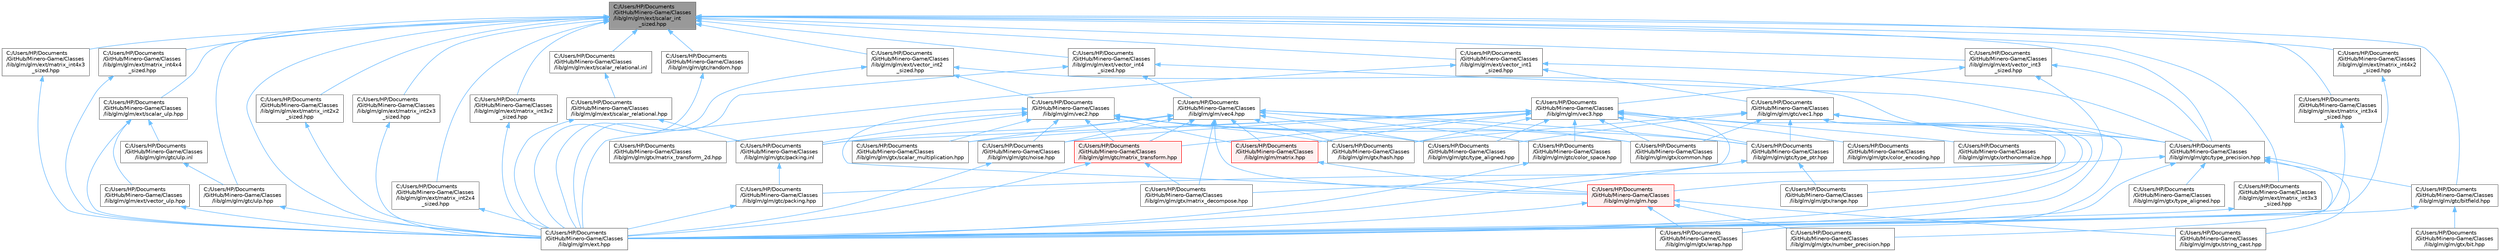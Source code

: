 digraph "C:/Users/HP/Documents/GitHub/Minero-Game/Classes/lib/glm/glm/ext/scalar_int_sized.hpp"
{
 // LATEX_PDF_SIZE
  bgcolor="transparent";
  edge [fontname=Helvetica,fontsize=10,labelfontname=Helvetica,labelfontsize=10];
  node [fontname=Helvetica,fontsize=10,shape=box,height=0.2,width=0.4];
  Node1 [id="Node000001",label="C:/Users/HP/Documents\l/GitHub/Minero-Game/Classes\l/lib/glm/glm/ext/scalar_int\l_sized.hpp",height=0.2,width=0.4,color="gray40", fillcolor="grey60", style="filled", fontcolor="black",tooltip=" "];
  Node1 -> Node2 [id="edge235_Node000001_Node000002",dir="back",color="steelblue1",style="solid",tooltip=" "];
  Node2 [id="Node000002",label="C:/Users/HP/Documents\l/GitHub/Minero-Game/Classes\l/lib/glm/glm/ext.hpp",height=0.2,width=0.4,color="grey40", fillcolor="white", style="filled",URL="$_classes_2lib_2glm_2glm_2ext_8hpp.html",tooltip=" "];
  Node1 -> Node3 [id="edge236_Node000001_Node000003",dir="back",color="steelblue1",style="solid",tooltip=" "];
  Node3 [id="Node000003",label="C:/Users/HP/Documents\l/GitHub/Minero-Game/Classes\l/lib/glm/glm/ext/matrix_int2x2\l_sized.hpp",height=0.2,width=0.4,color="grey40", fillcolor="white", style="filled",URL="$_classes_2lib_2glm_2glm_2ext_2matrix__int2x2__sized_8hpp.html",tooltip=" "];
  Node3 -> Node2 [id="edge237_Node000003_Node000002",dir="back",color="steelblue1",style="solid",tooltip=" "];
  Node1 -> Node4 [id="edge238_Node000001_Node000004",dir="back",color="steelblue1",style="solid",tooltip=" "];
  Node4 [id="Node000004",label="C:/Users/HP/Documents\l/GitHub/Minero-Game/Classes\l/lib/glm/glm/ext/matrix_int2x3\l_sized.hpp",height=0.2,width=0.4,color="grey40", fillcolor="white", style="filled",URL="$_classes_2lib_2glm_2glm_2ext_2matrix__int2x3__sized_8hpp.html",tooltip=" "];
  Node4 -> Node2 [id="edge239_Node000004_Node000002",dir="back",color="steelblue1",style="solid",tooltip=" "];
  Node1 -> Node5 [id="edge240_Node000001_Node000005",dir="back",color="steelblue1",style="solid",tooltip=" "];
  Node5 [id="Node000005",label="C:/Users/HP/Documents\l/GitHub/Minero-Game/Classes\l/lib/glm/glm/ext/matrix_int2x4\l_sized.hpp",height=0.2,width=0.4,color="grey40", fillcolor="white", style="filled",URL="$_classes_2lib_2glm_2glm_2ext_2matrix__int2x4__sized_8hpp.html",tooltip=" "];
  Node5 -> Node2 [id="edge241_Node000005_Node000002",dir="back",color="steelblue1",style="solid",tooltip=" "];
  Node1 -> Node6 [id="edge242_Node000001_Node000006",dir="back",color="steelblue1",style="solid",tooltip=" "];
  Node6 [id="Node000006",label="C:/Users/HP/Documents\l/GitHub/Minero-Game/Classes\l/lib/glm/glm/ext/matrix_int3x2\l_sized.hpp",height=0.2,width=0.4,color="grey40", fillcolor="white", style="filled",URL="$_classes_2lib_2glm_2glm_2ext_2matrix__int3x2__sized_8hpp.html",tooltip=" "];
  Node6 -> Node2 [id="edge243_Node000006_Node000002",dir="back",color="steelblue1",style="solid",tooltip=" "];
  Node1 -> Node7 [id="edge244_Node000001_Node000007",dir="back",color="steelblue1",style="solid",tooltip=" "];
  Node7 [id="Node000007",label="C:/Users/HP/Documents\l/GitHub/Minero-Game/Classes\l/lib/glm/glm/ext/matrix_int3x3\l_sized.hpp",height=0.2,width=0.4,color="grey40", fillcolor="white", style="filled",URL="$_classes_2lib_2glm_2glm_2ext_2matrix__int3x3__sized_8hpp.html",tooltip=" "];
  Node7 -> Node2 [id="edge245_Node000007_Node000002",dir="back",color="steelblue1",style="solid",tooltip=" "];
  Node1 -> Node8 [id="edge246_Node000001_Node000008",dir="back",color="steelblue1",style="solid",tooltip=" "];
  Node8 [id="Node000008",label="C:/Users/HP/Documents\l/GitHub/Minero-Game/Classes\l/lib/glm/glm/ext/matrix_int3x4\l_sized.hpp",height=0.2,width=0.4,color="grey40", fillcolor="white", style="filled",URL="$_classes_2lib_2glm_2glm_2ext_2matrix__int3x4__sized_8hpp.html",tooltip=" "];
  Node8 -> Node2 [id="edge247_Node000008_Node000002",dir="back",color="steelblue1",style="solid",tooltip=" "];
  Node1 -> Node9 [id="edge248_Node000001_Node000009",dir="back",color="steelblue1",style="solid",tooltip=" "];
  Node9 [id="Node000009",label="C:/Users/HP/Documents\l/GitHub/Minero-Game/Classes\l/lib/glm/glm/ext/matrix_int4x2\l_sized.hpp",height=0.2,width=0.4,color="grey40", fillcolor="white", style="filled",URL="$_classes_2lib_2glm_2glm_2ext_2matrix__int4x2__sized_8hpp.html",tooltip=" "];
  Node9 -> Node2 [id="edge249_Node000009_Node000002",dir="back",color="steelblue1",style="solid",tooltip=" "];
  Node1 -> Node10 [id="edge250_Node000001_Node000010",dir="back",color="steelblue1",style="solid",tooltip=" "];
  Node10 [id="Node000010",label="C:/Users/HP/Documents\l/GitHub/Minero-Game/Classes\l/lib/glm/glm/ext/matrix_int4x3\l_sized.hpp",height=0.2,width=0.4,color="grey40", fillcolor="white", style="filled",URL="$_classes_2lib_2glm_2glm_2ext_2matrix__int4x3__sized_8hpp.html",tooltip=" "];
  Node10 -> Node2 [id="edge251_Node000010_Node000002",dir="back",color="steelblue1",style="solid",tooltip=" "];
  Node1 -> Node11 [id="edge252_Node000001_Node000011",dir="back",color="steelblue1",style="solid",tooltip=" "];
  Node11 [id="Node000011",label="C:/Users/HP/Documents\l/GitHub/Minero-Game/Classes\l/lib/glm/glm/ext/matrix_int4x4\l_sized.hpp",height=0.2,width=0.4,color="grey40", fillcolor="white", style="filled",URL="$_classes_2lib_2glm_2glm_2ext_2matrix__int4x4__sized_8hpp.html",tooltip=" "];
  Node11 -> Node2 [id="edge253_Node000011_Node000002",dir="back",color="steelblue1",style="solid",tooltip=" "];
  Node1 -> Node12 [id="edge254_Node000001_Node000012",dir="back",color="steelblue1",style="solid",tooltip=" "];
  Node12 [id="Node000012",label="C:/Users/HP/Documents\l/GitHub/Minero-Game/Classes\l/lib/glm/glm/ext/scalar_relational.inl",height=0.2,width=0.4,color="grey40", fillcolor="white", style="filled",URL="$_classes_2lib_2glm_2glm_2ext_2scalar__relational_8inl.html",tooltip=" "];
  Node12 -> Node13 [id="edge255_Node000012_Node000013",dir="back",color="steelblue1",style="solid",tooltip=" "];
  Node13 [id="Node000013",label="C:/Users/HP/Documents\l/GitHub/Minero-Game/Classes\l/lib/glm/glm/ext/scalar_relational.hpp",height=0.2,width=0.4,color="grey40", fillcolor="white", style="filled",URL="$_classes_2lib_2glm_2glm_2ext_2scalar__relational_8hpp.html",tooltip=" "];
  Node13 -> Node2 [id="edge256_Node000013_Node000002",dir="back",color="steelblue1",style="solid",tooltip=" "];
  Node13 -> Node14 [id="edge257_Node000013_Node000014",dir="back",color="steelblue1",style="solid",tooltip=" "];
  Node14 [id="Node000014",label="C:/Users/HP/Documents\l/GitHub/Minero-Game/Classes\l/lib/glm/glm/gtc/packing.inl",height=0.2,width=0.4,color="grey40", fillcolor="white", style="filled",URL="$_classes_2lib_2glm_2glm_2gtc_2packing_8inl.html",tooltip=" "];
  Node14 -> Node15 [id="edge258_Node000014_Node000015",dir="back",color="steelblue1",style="solid",tooltip=" "];
  Node15 [id="Node000015",label="C:/Users/HP/Documents\l/GitHub/Minero-Game/Classes\l/lib/glm/glm/gtc/packing.hpp",height=0.2,width=0.4,color="grey40", fillcolor="white", style="filled",URL="$_classes_2lib_2glm_2glm_2gtc_2packing_8hpp.html",tooltip=" "];
  Node15 -> Node2 [id="edge259_Node000015_Node000002",dir="back",color="steelblue1",style="solid",tooltip=" "];
  Node1 -> Node16 [id="edge260_Node000001_Node000016",dir="back",color="steelblue1",style="solid",tooltip=" "];
  Node16 [id="Node000016",label="C:/Users/HP/Documents\l/GitHub/Minero-Game/Classes\l/lib/glm/glm/ext/scalar_ulp.hpp",height=0.2,width=0.4,color="grey40", fillcolor="white", style="filled",URL="$_classes_2lib_2glm_2glm_2ext_2scalar__ulp_8hpp.html",tooltip=" "];
  Node16 -> Node2 [id="edge261_Node000016_Node000002",dir="back",color="steelblue1",style="solid",tooltip=" "];
  Node16 -> Node17 [id="edge262_Node000016_Node000017",dir="back",color="steelblue1",style="solid",tooltip=" "];
  Node17 [id="Node000017",label="C:/Users/HP/Documents\l/GitHub/Minero-Game/Classes\l/lib/glm/glm/ext/vector_ulp.hpp",height=0.2,width=0.4,color="grey40", fillcolor="white", style="filled",URL="$_classes_2lib_2glm_2glm_2ext_2vector__ulp_8hpp.html",tooltip=" "];
  Node17 -> Node2 [id="edge263_Node000017_Node000002",dir="back",color="steelblue1",style="solid",tooltip=" "];
  Node16 -> Node18 [id="edge264_Node000016_Node000018",dir="back",color="steelblue1",style="solid",tooltip=" "];
  Node18 [id="Node000018",label="C:/Users/HP/Documents\l/GitHub/Minero-Game/Classes\l/lib/glm/glm/gtc/ulp.inl",height=0.2,width=0.4,color="grey40", fillcolor="white", style="filled",URL="$_classes_2lib_2glm_2glm_2gtc_2ulp_8inl.html",tooltip=" "];
  Node18 -> Node19 [id="edge265_Node000018_Node000019",dir="back",color="steelblue1",style="solid",tooltip=" "];
  Node19 [id="Node000019",label="C:/Users/HP/Documents\l/GitHub/Minero-Game/Classes\l/lib/glm/glm/gtc/ulp.hpp",height=0.2,width=0.4,color="grey40", fillcolor="white", style="filled",URL="$_classes_2lib_2glm_2glm_2gtc_2ulp_8hpp.html",tooltip=" "];
  Node19 -> Node2 [id="edge266_Node000019_Node000002",dir="back",color="steelblue1",style="solid",tooltip=" "];
  Node1 -> Node20 [id="edge267_Node000001_Node000020",dir="back",color="steelblue1",style="solid",tooltip=" "];
  Node20 [id="Node000020",label="C:/Users/HP/Documents\l/GitHub/Minero-Game/Classes\l/lib/glm/glm/ext/vector_int1\l_sized.hpp",height=0.2,width=0.4,color="grey40", fillcolor="white", style="filled",URL="$_classes_2lib_2glm_2glm_2ext_2vector__int1__sized_8hpp.html",tooltip=" "];
  Node20 -> Node2 [id="edge268_Node000020_Node000002",dir="back",color="steelblue1",style="solid",tooltip=" "];
  Node20 -> Node21 [id="edge269_Node000020_Node000021",dir="back",color="steelblue1",style="solid",tooltip=" "];
  Node21 [id="Node000021",label="C:/Users/HP/Documents\l/GitHub/Minero-Game/Classes\l/lib/glm/glm/gtc/type_precision.hpp",height=0.2,width=0.4,color="grey40", fillcolor="white", style="filled",URL="$_classes_2lib_2glm_2glm_2gtc_2type__precision_8hpp.html",tooltip=" "];
  Node21 -> Node2 [id="edge270_Node000021_Node000002",dir="back",color="steelblue1",style="solid",tooltip=" "];
  Node21 -> Node22 [id="edge271_Node000021_Node000022",dir="back",color="steelblue1",style="solid",tooltip=" "];
  Node22 [id="Node000022",label="C:/Users/HP/Documents\l/GitHub/Minero-Game/Classes\l/lib/glm/glm/gtc/bitfield.hpp",height=0.2,width=0.4,color="grey40", fillcolor="white", style="filled",URL="$_classes_2lib_2glm_2glm_2gtc_2bitfield_8hpp.html",tooltip=" "];
  Node22 -> Node2 [id="edge272_Node000022_Node000002",dir="back",color="steelblue1",style="solid",tooltip=" "];
  Node22 -> Node23 [id="edge273_Node000022_Node000023",dir="back",color="steelblue1",style="solid",tooltip=" "];
  Node23 [id="Node000023",label="C:/Users/HP/Documents\l/GitHub/Minero-Game/Classes\l/lib/glm/glm/gtx/bit.hpp",height=0.2,width=0.4,color="grey40", fillcolor="white", style="filled",URL="$_classes_2lib_2glm_2glm_2gtx_2bit_8hpp.html",tooltip=" "];
  Node21 -> Node15 [id="edge274_Node000021_Node000015",dir="back",color="steelblue1",style="solid",tooltip=" "];
  Node21 -> Node24 [id="edge275_Node000021_Node000024",dir="back",color="steelblue1",style="solid",tooltip=" "];
  Node24 [id="Node000024",label="C:/Users/HP/Documents\l/GitHub/Minero-Game/Classes\l/lib/glm/glm/gtx/number_precision.hpp",height=0.2,width=0.4,color="grey40", fillcolor="white", style="filled",URL="$_classes_2lib_2glm_2glm_2gtx_2number__precision_8hpp.html",tooltip=" "];
  Node21 -> Node25 [id="edge276_Node000021_Node000025",dir="back",color="steelblue1",style="solid",tooltip=" "];
  Node25 [id="Node000025",label="C:/Users/HP/Documents\l/GitHub/Minero-Game/Classes\l/lib/glm/glm/gtx/string_cast.hpp",height=0.2,width=0.4,color="grey40", fillcolor="white", style="filled",URL="$_classes_2lib_2glm_2glm_2gtx_2string__cast_8hpp.html",tooltip=" "];
  Node21 -> Node26 [id="edge277_Node000021_Node000026",dir="back",color="steelblue1",style="solid",tooltip=" "];
  Node26 [id="Node000026",label="C:/Users/HP/Documents\l/GitHub/Minero-Game/Classes\l/lib/glm/glm/gtx/type_aligned.hpp",height=0.2,width=0.4,color="grey40", fillcolor="white", style="filled",URL="$_classes_2lib_2glm_2glm_2gtx_2type__aligned_8hpp.html",tooltip=" "];
  Node20 -> Node27 [id="edge278_Node000020_Node000027",dir="back",color="steelblue1",style="solid",tooltip=" "];
  Node27 [id="Node000027",label="C:/Users/HP/Documents\l/GitHub/Minero-Game/Classes\l/lib/glm/glm/gtc/vec1.hpp",height=0.2,width=0.4,color="grey40", fillcolor="white", style="filled",URL="$_classes_2lib_2glm_2glm_2gtc_2vec1_8hpp.html",tooltip=" "];
  Node27 -> Node2 [id="edge279_Node000027_Node000002",dir="back",color="steelblue1",style="solid",tooltip=" "];
  Node27 -> Node28 [id="edge280_Node000027_Node000028",dir="back",color="steelblue1",style="solid",tooltip=" "];
  Node28 [id="Node000028",label="C:/Users/HP/Documents\l/GitHub/Minero-Game/Classes\l/lib/glm/glm/gtc/type_aligned.hpp",height=0.2,width=0.4,color="grey40", fillcolor="white", style="filled",URL="$_classes_2lib_2glm_2glm_2gtc_2type__aligned_8hpp.html",tooltip=" "];
  Node27 -> Node21 [id="edge281_Node000027_Node000021",dir="back",color="steelblue1",style="solid",tooltip=" "];
  Node27 -> Node29 [id="edge282_Node000027_Node000029",dir="back",color="steelblue1",style="solid",tooltip=" "];
  Node29 [id="Node000029",label="C:/Users/HP/Documents\l/GitHub/Minero-Game/Classes\l/lib/glm/glm/gtc/type_ptr.hpp",height=0.2,width=0.4,color="grey40", fillcolor="white", style="filled",URL="$_classes_2lib_2glm_2glm_2gtc_2type__ptr_8hpp.html",tooltip=" "];
  Node29 -> Node2 [id="edge283_Node000029_Node000002",dir="back",color="steelblue1",style="solid",tooltip=" "];
  Node29 -> Node30 [id="edge284_Node000029_Node000030",dir="back",color="steelblue1",style="solid",tooltip=" "];
  Node30 [id="Node000030",label="C:/Users/HP/Documents\l/GitHub/Minero-Game/Classes\l/lib/glm/glm/gtx/range.hpp",height=0.2,width=0.4,color="grey40", fillcolor="white", style="filled",URL="$_classes_2lib_2glm_2glm_2gtx_2range_8hpp.html",tooltip=" "];
  Node27 -> Node31 [id="edge285_Node000027_Node000031",dir="back",color="steelblue1",style="solid",tooltip=" "];
  Node31 [id="Node000031",label="C:/Users/HP/Documents\l/GitHub/Minero-Game/Classes\l/lib/glm/glm/gtx/common.hpp",height=0.2,width=0.4,color="grey40", fillcolor="white", style="filled",URL="$_classes_2lib_2glm_2glm_2gtx_2common_8hpp.html",tooltip=" "];
  Node27 -> Node32 [id="edge286_Node000027_Node000032",dir="back",color="steelblue1",style="solid",tooltip=" "];
  Node32 [id="Node000032",label="C:/Users/HP/Documents\l/GitHub/Minero-Game/Classes\l/lib/glm/glm/gtx/hash.hpp",height=0.2,width=0.4,color="grey40", fillcolor="white", style="filled",URL="$_classes_2lib_2glm_2glm_2gtx_2hash_8hpp.html",tooltip=" "];
  Node27 -> Node30 [id="edge287_Node000027_Node000030",dir="back",color="steelblue1",style="solid",tooltip=" "];
  Node27 -> Node33 [id="edge288_Node000027_Node000033",dir="back",color="steelblue1",style="solid",tooltip=" "];
  Node33 [id="Node000033",label="C:/Users/HP/Documents\l/GitHub/Minero-Game/Classes\l/lib/glm/glm/gtx/wrap.hpp",height=0.2,width=0.4,color="grey40", fillcolor="white", style="filled",URL="$_classes_2lib_2glm_2glm_2gtx_2wrap_8hpp.html",tooltip=" "];
  Node1 -> Node34 [id="edge289_Node000001_Node000034",dir="back",color="steelblue1",style="solid",tooltip=" "];
  Node34 [id="Node000034",label="C:/Users/HP/Documents\l/GitHub/Minero-Game/Classes\l/lib/glm/glm/ext/vector_int2\l_sized.hpp",height=0.2,width=0.4,color="grey40", fillcolor="white", style="filled",URL="$_classes_2lib_2glm_2glm_2ext_2vector__int2__sized_8hpp.html",tooltip=" "];
  Node34 -> Node2 [id="edge290_Node000034_Node000002",dir="back",color="steelblue1",style="solid",tooltip=" "];
  Node34 -> Node21 [id="edge291_Node000034_Node000021",dir="back",color="steelblue1",style="solid",tooltip=" "];
  Node34 -> Node35 [id="edge292_Node000034_Node000035",dir="back",color="steelblue1",style="solid",tooltip=" "];
  Node35 [id="Node000035",label="C:/Users/HP/Documents\l/GitHub/Minero-Game/Classes\l/lib/glm/glm/vec2.hpp",height=0.2,width=0.4,color="grey40", fillcolor="white", style="filled",URL="$_classes_2lib_2glm_2glm_2vec2_8hpp.html",tooltip=" "];
  Node35 -> Node36 [id="edge293_Node000035_Node000036",dir="back",color="steelblue1",style="solid",tooltip=" "];
  Node36 [id="Node000036",label="C:/Users/HP/Documents\l/GitHub/Minero-Game/Classes\l/lib/glm/glm/glm.hpp",height=0.2,width=0.4,color="red", fillcolor="#FFF0F0", style="filled",URL="$_classes_2lib_2glm_2glm_2glm_8hpp.html",tooltip=" "];
  Node36 -> Node2 [id="edge294_Node000036_Node000002",dir="back",color="steelblue1",style="solid",tooltip=" "];
  Node36 -> Node24 [id="edge295_Node000036_Node000024",dir="back",color="steelblue1",style="solid",tooltip=" "];
  Node36 -> Node25 [id="edge296_Node000036_Node000025",dir="back",color="steelblue1",style="solid",tooltip=" "];
  Node36 -> Node33 [id="edge297_Node000036_Node000033",dir="back",color="steelblue1",style="solid",tooltip=" "];
  Node35 -> Node86 [id="edge298_Node000035_Node000086",dir="back",color="steelblue1",style="solid",tooltip=" "];
  Node86 [id="Node000086",label="C:/Users/HP/Documents\l/GitHub/Minero-Game/Classes\l/lib/glm/glm/gtc/matrix_transform.hpp",height=0.2,width=0.4,color="red", fillcolor="#FFF0F0", style="filled",URL="$_classes_2lib_2glm_2glm_2gtc_2matrix__transform_8hpp.html",tooltip=" "];
  Node86 -> Node2 [id="edge299_Node000086_Node000002",dir="back",color="steelblue1",style="solid",tooltip=" "];
  Node86 -> Node90 [id="edge300_Node000086_Node000090",dir="back",color="steelblue1",style="solid",tooltip=" "];
  Node90 [id="Node000090",label="C:/Users/HP/Documents\l/GitHub/Minero-Game/Classes\l/lib/glm/glm/gtx/matrix_decompose.hpp",height=0.2,width=0.4,color="grey40", fillcolor="white", style="filled",URL="$_classes_2lib_2glm_2glm_2gtx_2matrix__decompose_8hpp.html",tooltip=" "];
  Node35 -> Node94 [id="edge301_Node000035_Node000094",dir="back",color="steelblue1",style="solid",tooltip=" "];
  Node94 [id="Node000094",label="C:/Users/HP/Documents\l/GitHub/Minero-Game/Classes\l/lib/glm/glm/gtc/noise.hpp",height=0.2,width=0.4,color="grey40", fillcolor="white", style="filled",URL="$_classes_2lib_2glm_2glm_2gtc_2noise_8hpp.html",tooltip=" "];
  Node94 -> Node2 [id="edge302_Node000094_Node000002",dir="back",color="steelblue1",style="solid",tooltip=" "];
  Node35 -> Node14 [id="edge303_Node000035_Node000014",dir="back",color="steelblue1",style="solid",tooltip=" "];
  Node35 -> Node28 [id="edge304_Node000035_Node000028",dir="back",color="steelblue1",style="solid",tooltip=" "];
  Node35 -> Node29 [id="edge305_Node000035_Node000029",dir="back",color="steelblue1",style="solid",tooltip=" "];
  Node35 -> Node31 [id="edge306_Node000035_Node000031",dir="back",color="steelblue1",style="solid",tooltip=" "];
  Node35 -> Node32 [id="edge307_Node000035_Node000032",dir="back",color="steelblue1",style="solid",tooltip=" "];
  Node35 -> Node95 [id="edge308_Node000035_Node000095",dir="back",color="steelblue1",style="solid",tooltip=" "];
  Node95 [id="Node000095",label="C:/Users/HP/Documents\l/GitHub/Minero-Game/Classes\l/lib/glm/glm/gtx/matrix_transform_2d.hpp",height=0.2,width=0.4,color="grey40", fillcolor="white", style="filled",URL="$_classes_2lib_2glm_2glm_2gtx_2matrix__transform__2d_8hpp.html",tooltip=" "];
  Node35 -> Node96 [id="edge309_Node000035_Node000096",dir="back",color="steelblue1",style="solid",tooltip=" "];
  Node96 [id="Node000096",label="C:/Users/HP/Documents\l/GitHub/Minero-Game/Classes\l/lib/glm/glm/gtx/scalar_multiplication.hpp",height=0.2,width=0.4,color="grey40", fillcolor="white", style="filled",URL="$_classes_2lib_2glm_2glm_2gtx_2scalar__multiplication_8hpp.html",tooltip=" "];
  Node35 -> Node97 [id="edge310_Node000035_Node000097",dir="back",color="steelblue1",style="solid",tooltip=" "];
  Node97 [id="Node000097",label="C:/Users/HP/Documents\l/GitHub/Minero-Game/Classes\l/lib/glm/glm/matrix.hpp",height=0.2,width=0.4,color="red", fillcolor="#FFF0F0", style="filled",URL="$_classes_2lib_2glm_2glm_2matrix_8hpp.html",tooltip=" "];
  Node97 -> Node36 [id="edge311_Node000097_Node000036",dir="back",color="steelblue1",style="solid",tooltip=" "];
  Node1 -> Node141 [id="edge312_Node000001_Node000141",dir="back",color="steelblue1",style="solid",tooltip=" "];
  Node141 [id="Node000141",label="C:/Users/HP/Documents\l/GitHub/Minero-Game/Classes\l/lib/glm/glm/ext/vector_int3\l_sized.hpp",height=0.2,width=0.4,color="grey40", fillcolor="white", style="filled",URL="$_classes_2lib_2glm_2glm_2ext_2vector__int3__sized_8hpp.html",tooltip=" "];
  Node141 -> Node2 [id="edge313_Node000141_Node000002",dir="back",color="steelblue1",style="solid",tooltip=" "];
  Node141 -> Node21 [id="edge314_Node000141_Node000021",dir="back",color="steelblue1",style="solid",tooltip=" "];
  Node141 -> Node142 [id="edge315_Node000141_Node000142",dir="back",color="steelblue1",style="solid",tooltip=" "];
  Node142 [id="Node000142",label="C:/Users/HP/Documents\l/GitHub/Minero-Game/Classes\l/lib/glm/glm/vec3.hpp",height=0.2,width=0.4,color="grey40", fillcolor="white", style="filled",URL="$_classes_2lib_2glm_2glm_2vec3_8hpp.html",tooltip=" "];
  Node142 -> Node36 [id="edge316_Node000142_Node000036",dir="back",color="steelblue1",style="solid",tooltip=" "];
  Node142 -> Node143 [id="edge317_Node000142_Node000143",dir="back",color="steelblue1",style="solid",tooltip=" "];
  Node143 [id="Node000143",label="C:/Users/HP/Documents\l/GitHub/Minero-Game/Classes\l/lib/glm/glm/gtc/color_space.hpp",height=0.2,width=0.4,color="grey40", fillcolor="white", style="filled",URL="$_classes_2lib_2glm_2glm_2gtc_2color__space_8hpp.html",tooltip=" "];
  Node143 -> Node2 [id="edge318_Node000143_Node000002",dir="back",color="steelblue1",style="solid",tooltip=" "];
  Node142 -> Node86 [id="edge319_Node000142_Node000086",dir="back",color="steelblue1",style="solid",tooltip=" "];
  Node142 -> Node94 [id="edge320_Node000142_Node000094",dir="back",color="steelblue1",style="solid",tooltip=" "];
  Node142 -> Node14 [id="edge321_Node000142_Node000014",dir="back",color="steelblue1",style="solid",tooltip=" "];
  Node142 -> Node28 [id="edge322_Node000142_Node000028",dir="back",color="steelblue1",style="solid",tooltip=" "];
  Node142 -> Node29 [id="edge323_Node000142_Node000029",dir="back",color="steelblue1",style="solid",tooltip=" "];
  Node142 -> Node144 [id="edge324_Node000142_Node000144",dir="back",color="steelblue1",style="solid",tooltip=" "];
  Node144 [id="Node000144",label="C:/Users/HP/Documents\l/GitHub/Minero-Game/Classes\l/lib/glm/glm/gtx/color_encoding.hpp",height=0.2,width=0.4,color="grey40", fillcolor="white", style="filled",URL="$_classes_2lib_2glm_2glm_2gtx_2color__encoding_8hpp.html",tooltip=" "];
  Node142 -> Node31 [id="edge325_Node000142_Node000031",dir="back",color="steelblue1",style="solid",tooltip=" "];
  Node142 -> Node32 [id="edge326_Node000142_Node000032",dir="back",color="steelblue1",style="solid",tooltip=" "];
  Node142 -> Node90 [id="edge327_Node000142_Node000090",dir="back",color="steelblue1",style="solid",tooltip=" "];
  Node142 -> Node122 [id="edge328_Node000142_Node000122",dir="back",color="steelblue1",style="solid",tooltip=" "];
  Node122 [id="Node000122",label="C:/Users/HP/Documents\l/GitHub/Minero-Game/Classes\l/lib/glm/glm/gtx/orthonormalize.hpp",height=0.2,width=0.4,color="grey40", fillcolor="white", style="filled",URL="$_classes_2lib_2glm_2glm_2gtx_2orthonormalize_8hpp.html",tooltip=" "];
  Node142 -> Node96 [id="edge329_Node000142_Node000096",dir="back",color="steelblue1",style="solid",tooltip=" "];
  Node142 -> Node97 [id="edge330_Node000142_Node000097",dir="back",color="steelblue1",style="solid",tooltip=" "];
  Node1 -> Node145 [id="edge331_Node000001_Node000145",dir="back",color="steelblue1",style="solid",tooltip=" "];
  Node145 [id="Node000145",label="C:/Users/HP/Documents\l/GitHub/Minero-Game/Classes\l/lib/glm/glm/ext/vector_int4\l_sized.hpp",height=0.2,width=0.4,color="grey40", fillcolor="white", style="filled",URL="$_classes_2lib_2glm_2glm_2ext_2vector__int4__sized_8hpp.html",tooltip=" "];
  Node145 -> Node2 [id="edge332_Node000145_Node000002",dir="back",color="steelblue1",style="solid",tooltip=" "];
  Node145 -> Node21 [id="edge333_Node000145_Node000021",dir="back",color="steelblue1",style="solid",tooltip=" "];
  Node145 -> Node146 [id="edge334_Node000145_Node000146",dir="back",color="steelblue1",style="solid",tooltip=" "];
  Node146 [id="Node000146",label="C:/Users/HP/Documents\l/GitHub/Minero-Game/Classes\l/lib/glm/glm/vec4.hpp",height=0.2,width=0.4,color="grey40", fillcolor="white", style="filled",URL="$_classes_2lib_2glm_2glm_2vec4_8hpp.html",tooltip=" "];
  Node146 -> Node36 [id="edge335_Node000146_Node000036",dir="back",color="steelblue1",style="solid",tooltip=" "];
  Node146 -> Node143 [id="edge336_Node000146_Node000143",dir="back",color="steelblue1",style="solid",tooltip=" "];
  Node146 -> Node86 [id="edge337_Node000146_Node000086",dir="back",color="steelblue1",style="solid",tooltip=" "];
  Node146 -> Node94 [id="edge338_Node000146_Node000094",dir="back",color="steelblue1",style="solid",tooltip=" "];
  Node146 -> Node14 [id="edge339_Node000146_Node000014",dir="back",color="steelblue1",style="solid",tooltip=" "];
  Node146 -> Node28 [id="edge340_Node000146_Node000028",dir="back",color="steelblue1",style="solid",tooltip=" "];
  Node146 -> Node29 [id="edge341_Node000146_Node000029",dir="back",color="steelblue1",style="solid",tooltip=" "];
  Node146 -> Node31 [id="edge342_Node000146_Node000031",dir="back",color="steelblue1",style="solid",tooltip=" "];
  Node146 -> Node32 [id="edge343_Node000146_Node000032",dir="back",color="steelblue1",style="solid",tooltip=" "];
  Node146 -> Node90 [id="edge344_Node000146_Node000090",dir="back",color="steelblue1",style="solid",tooltip=" "];
  Node146 -> Node96 [id="edge345_Node000146_Node000096",dir="back",color="steelblue1",style="solid",tooltip=" "];
  Node146 -> Node97 [id="edge346_Node000146_Node000097",dir="back",color="steelblue1",style="solid",tooltip=" "];
  Node1 -> Node22 [id="edge347_Node000001_Node000022",dir="back",color="steelblue1",style="solid",tooltip=" "];
  Node1 -> Node147 [id="edge348_Node000001_Node000147",dir="back",color="steelblue1",style="solid",tooltip=" "];
  Node147 [id="Node000147",label="C:/Users/HP/Documents\l/GitHub/Minero-Game/Classes\l/lib/glm/glm/gtc/random.hpp",height=0.2,width=0.4,color="grey40", fillcolor="white", style="filled",URL="$_classes_2lib_2glm_2glm_2gtc_2random_8hpp.html",tooltip=" "];
  Node147 -> Node2 [id="edge349_Node000147_Node000002",dir="back",color="steelblue1",style="solid",tooltip=" "];
  Node1 -> Node21 [id="edge350_Node000001_Node000021",dir="back",color="steelblue1",style="solid",tooltip=" "];
  Node1 -> Node19 [id="edge351_Node000001_Node000019",dir="back",color="steelblue1",style="solid",tooltip=" "];
}
